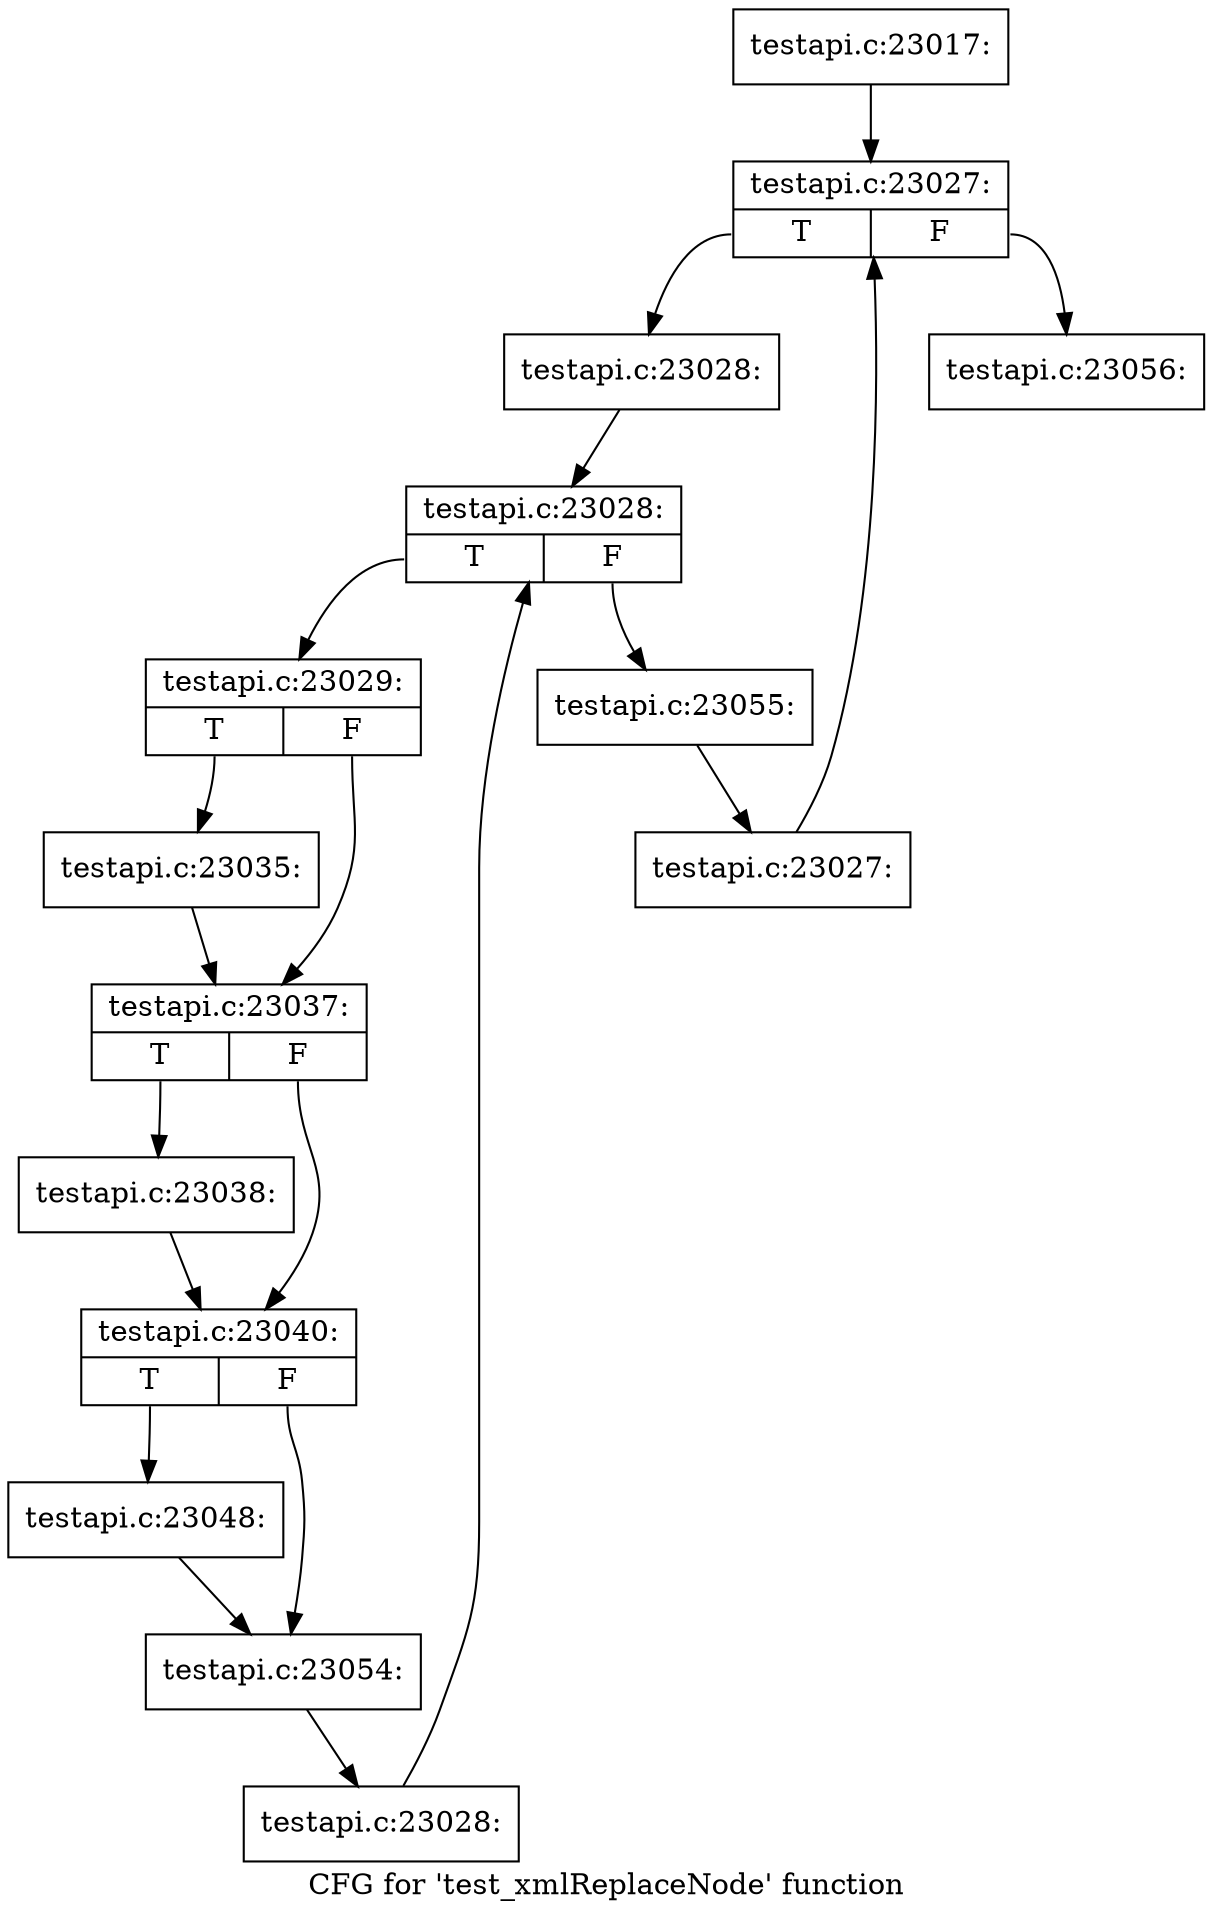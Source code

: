 digraph "CFG for 'test_xmlReplaceNode' function" {
	label="CFG for 'test_xmlReplaceNode' function";

	Node0x4d50c90 [shape=record,label="{testapi.c:23017:}"];
	Node0x4d50c90 -> Node0x4d5dc50;
	Node0x4d5dc50 [shape=record,label="{testapi.c:23027:|{<s0>T|<s1>F}}"];
	Node0x4d5dc50:s0 -> Node0x4d5df30;
	Node0x4d5dc50:s1 -> Node0x4d5dab0;
	Node0x4d5df30 [shape=record,label="{testapi.c:23028:}"];
	Node0x4d5df30 -> Node0x4d5e320;
	Node0x4d5e320 [shape=record,label="{testapi.c:23028:|{<s0>T|<s1>F}}"];
	Node0x4d5e320:s0 -> Node0x4d5e5a0;
	Node0x4d5e320:s1 -> Node0x4d5e200;
	Node0x4d5e5a0 [shape=record,label="{testapi.c:23029:|{<s0>T|<s1>F}}"];
	Node0x4d5e5a0:s0 -> Node0x4d5f660;
	Node0x4d5e5a0:s1 -> Node0x4d5fa60;
	Node0x4d5f660 [shape=record,label="{testapi.c:23035:}"];
	Node0x4d5f660 -> Node0x4d5fa60;
	Node0x4d5fa60 [shape=record,label="{testapi.c:23037:|{<s0>T|<s1>F}}"];
	Node0x4d5fa60:s0 -> Node0x4d5ff10;
	Node0x4d5fa60:s1 -> Node0x4d5ff60;
	Node0x4d5ff10 [shape=record,label="{testapi.c:23038:}"];
	Node0x4d5ff10 -> Node0x4d5ff60;
	Node0x4d5ff60 [shape=record,label="{testapi.c:23040:|{<s0>T|<s1>F}}"];
	Node0x4d5ff60:s0 -> Node0x4d61020;
	Node0x4d5ff60:s1 -> Node0x4d61070;
	Node0x4d61020 [shape=record,label="{testapi.c:23048:}"];
	Node0x4d61020 -> Node0x4d61070;
	Node0x4d61070 [shape=record,label="{testapi.c:23054:}"];
	Node0x4d61070 -> Node0x4d5e510;
	Node0x4d5e510 [shape=record,label="{testapi.c:23028:}"];
	Node0x4d5e510 -> Node0x4d5e320;
	Node0x4d5e200 [shape=record,label="{testapi.c:23055:}"];
	Node0x4d5e200 -> Node0x4d5dea0;
	Node0x4d5dea0 [shape=record,label="{testapi.c:23027:}"];
	Node0x4d5dea0 -> Node0x4d5dc50;
	Node0x4d5dab0 [shape=record,label="{testapi.c:23056:}"];
}
